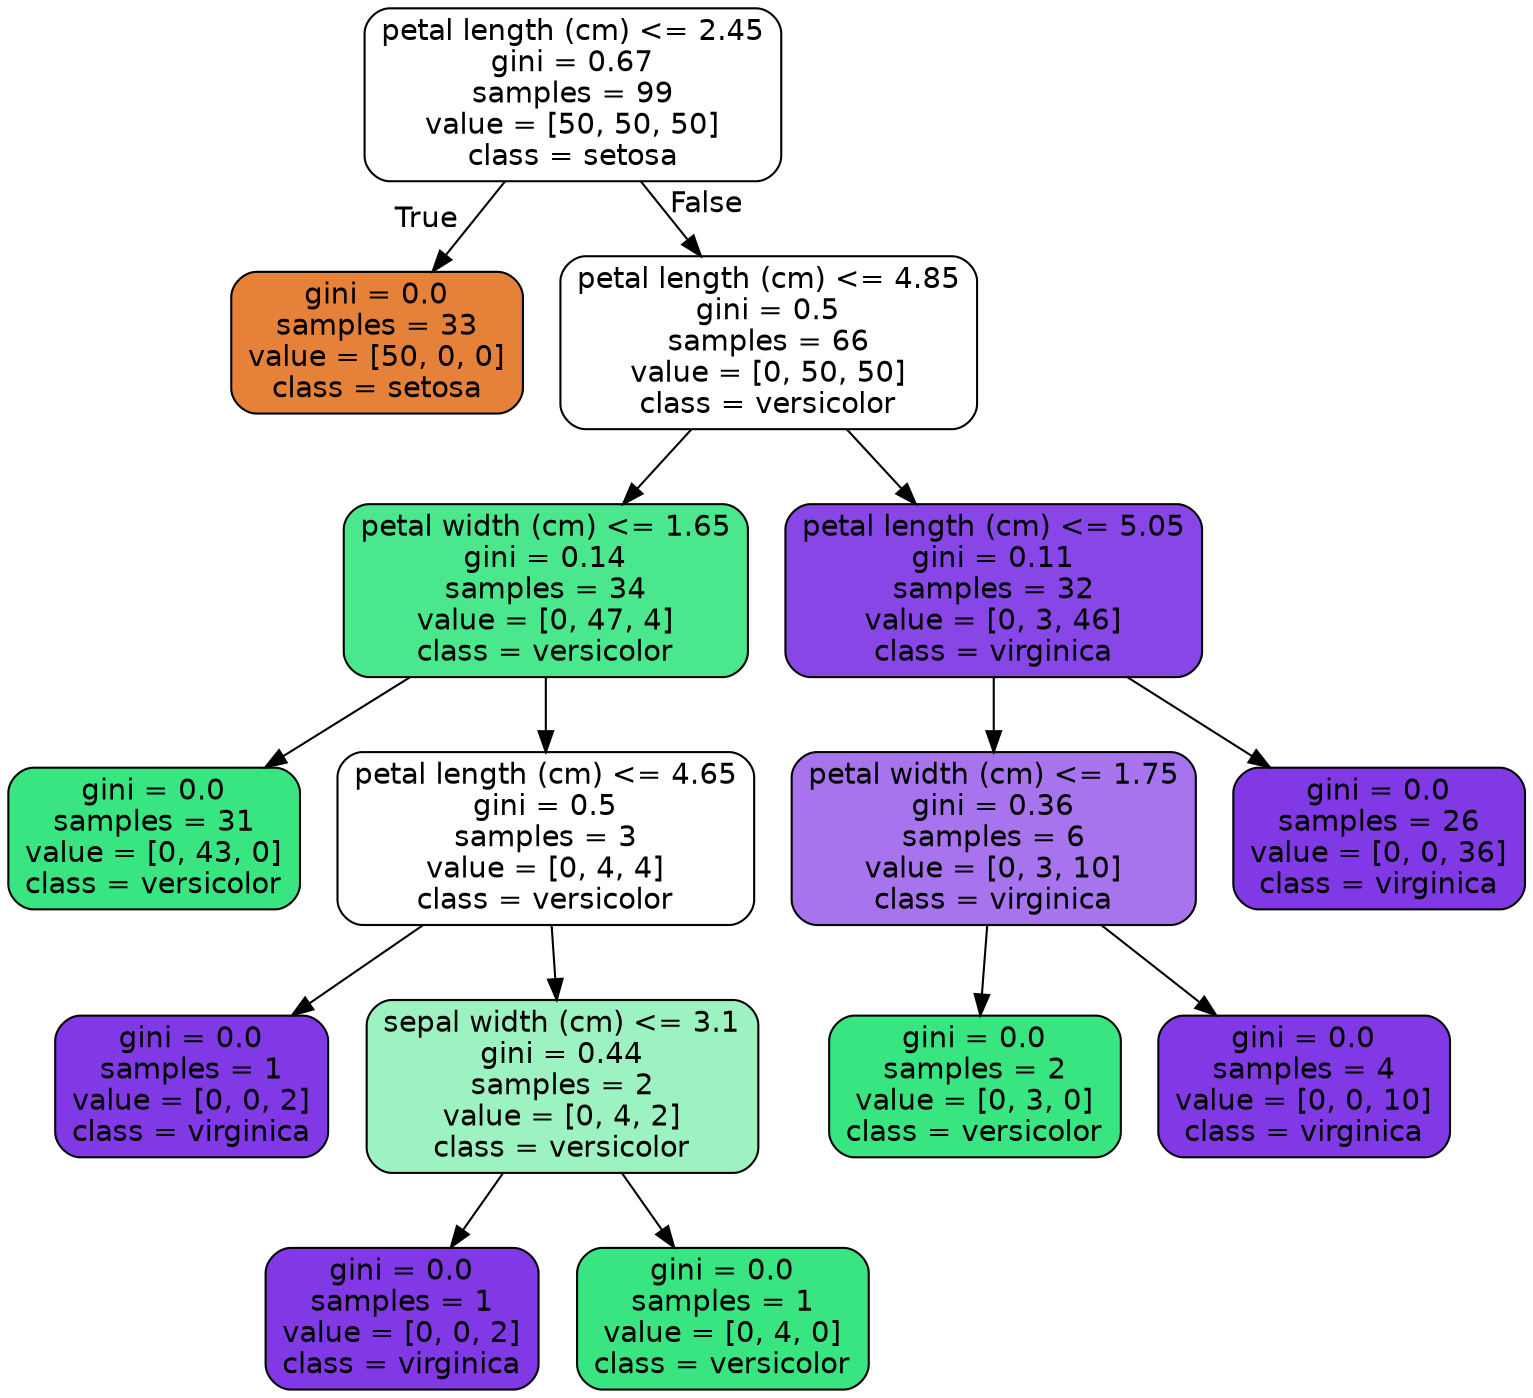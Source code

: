 digraph Tree {
node [shape=box, style="filled, rounded", color="black", fontname="helvetica"] ;
edge [fontname="helvetica"] ;
0 [label="petal length (cm) <= 2.45\ngini = 0.67\nsamples = 99\nvalue = [50, 50, 50]\nclass = setosa", fillcolor="#ffffff"] ;
1 [label="gini = 0.0\nsamples = 33\nvalue = [50, 0, 0]\nclass = setosa", fillcolor="#e58139"] ;
0 -> 1 [labeldistance=2.5, labelangle=45, headlabel="True"] ;
2 [label="petal length (cm) <= 4.85\ngini = 0.5\nsamples = 66\nvalue = [0, 50, 50]\nclass = versicolor", fillcolor="#ffffff"] ;
0 -> 2 [labeldistance=2.5, labelangle=-45, headlabel="False"] ;
3 [label="petal width (cm) <= 1.65\ngini = 0.14\nsamples = 34\nvalue = [0, 47, 4]\nclass = versicolor", fillcolor="#4ae78c"] ;
2 -> 3 ;
4 [label="gini = 0.0\nsamples = 31\nvalue = [0, 43, 0]\nclass = versicolor", fillcolor="#39e581"] ;
3 -> 4 ;
5 [label="petal length (cm) <= 4.65\ngini = 0.5\nsamples = 3\nvalue = [0, 4, 4]\nclass = versicolor", fillcolor="#ffffff"] ;
3 -> 5 ;
6 [label="gini = 0.0\nsamples = 1\nvalue = [0, 0, 2]\nclass = virginica", fillcolor="#8139e5"] ;
5 -> 6 ;
7 [label="sepal width (cm) <= 3.1\ngini = 0.44\nsamples = 2\nvalue = [0, 4, 2]\nclass = versicolor", fillcolor="#9cf2c0"] ;
5 -> 7 ;
8 [label="gini = 0.0\nsamples = 1\nvalue = [0, 0, 2]\nclass = virginica", fillcolor="#8139e5"] ;
7 -> 8 ;
9 [label="gini = 0.0\nsamples = 1\nvalue = [0, 4, 0]\nclass = versicolor", fillcolor="#39e581"] ;
7 -> 9 ;
10 [label="petal length (cm) <= 5.05\ngini = 0.11\nsamples = 32\nvalue = [0, 3, 46]\nclass = virginica", fillcolor="#8946e7"] ;
2 -> 10 ;
11 [label="petal width (cm) <= 1.75\ngini = 0.36\nsamples = 6\nvalue = [0, 3, 10]\nclass = virginica", fillcolor="#a774ed"] ;
10 -> 11 ;
12 [label="gini = 0.0\nsamples = 2\nvalue = [0, 3, 0]\nclass = versicolor", fillcolor="#39e581"] ;
11 -> 12 ;
13 [label="gini = 0.0\nsamples = 4\nvalue = [0, 0, 10]\nclass = virginica", fillcolor="#8139e5"] ;
11 -> 13 ;
14 [label="gini = 0.0\nsamples = 26\nvalue = [0, 0, 36]\nclass = virginica", fillcolor="#8139e5"] ;
10 -> 14 ;
}